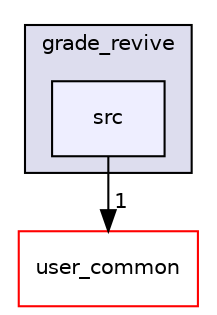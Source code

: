 digraph "user_proj/grade_revive/src" {
  compound=true
  node [ fontsize="10", fontname="Helvetica"];
  edge [ labelfontsize="10", labelfontname="Helvetica"];
  subgraph clusterdir_09cbdd4805226f6a896df4bd7168e2dc {
    graph [ bgcolor="#ddddee", pencolor="black", label="grade_revive" fontname="Helvetica", fontsize="10", URL="dir_09cbdd4805226f6a896df4bd7168e2dc.html"]
  dir_c16653cae24683c9dafbbbcde6d6522d [shape=box, label="src", style="filled", fillcolor="#eeeeff", pencolor="black", URL="dir_c16653cae24683c9dafbbbcde6d6522d.html"];
  }
  dir_3a5750680ef3b28b662cb739d8664c22 [shape=box label="user_common" fillcolor="white" style="filled" color="red" URL="dir_3a5750680ef3b28b662cb739d8664c22.html"];
  dir_c16653cae24683c9dafbbbcde6d6522d->dir_3a5750680ef3b28b662cb739d8664c22 [headlabel="1", labeldistance=1.5 headhref="dir_000014_000003.html"];
}

